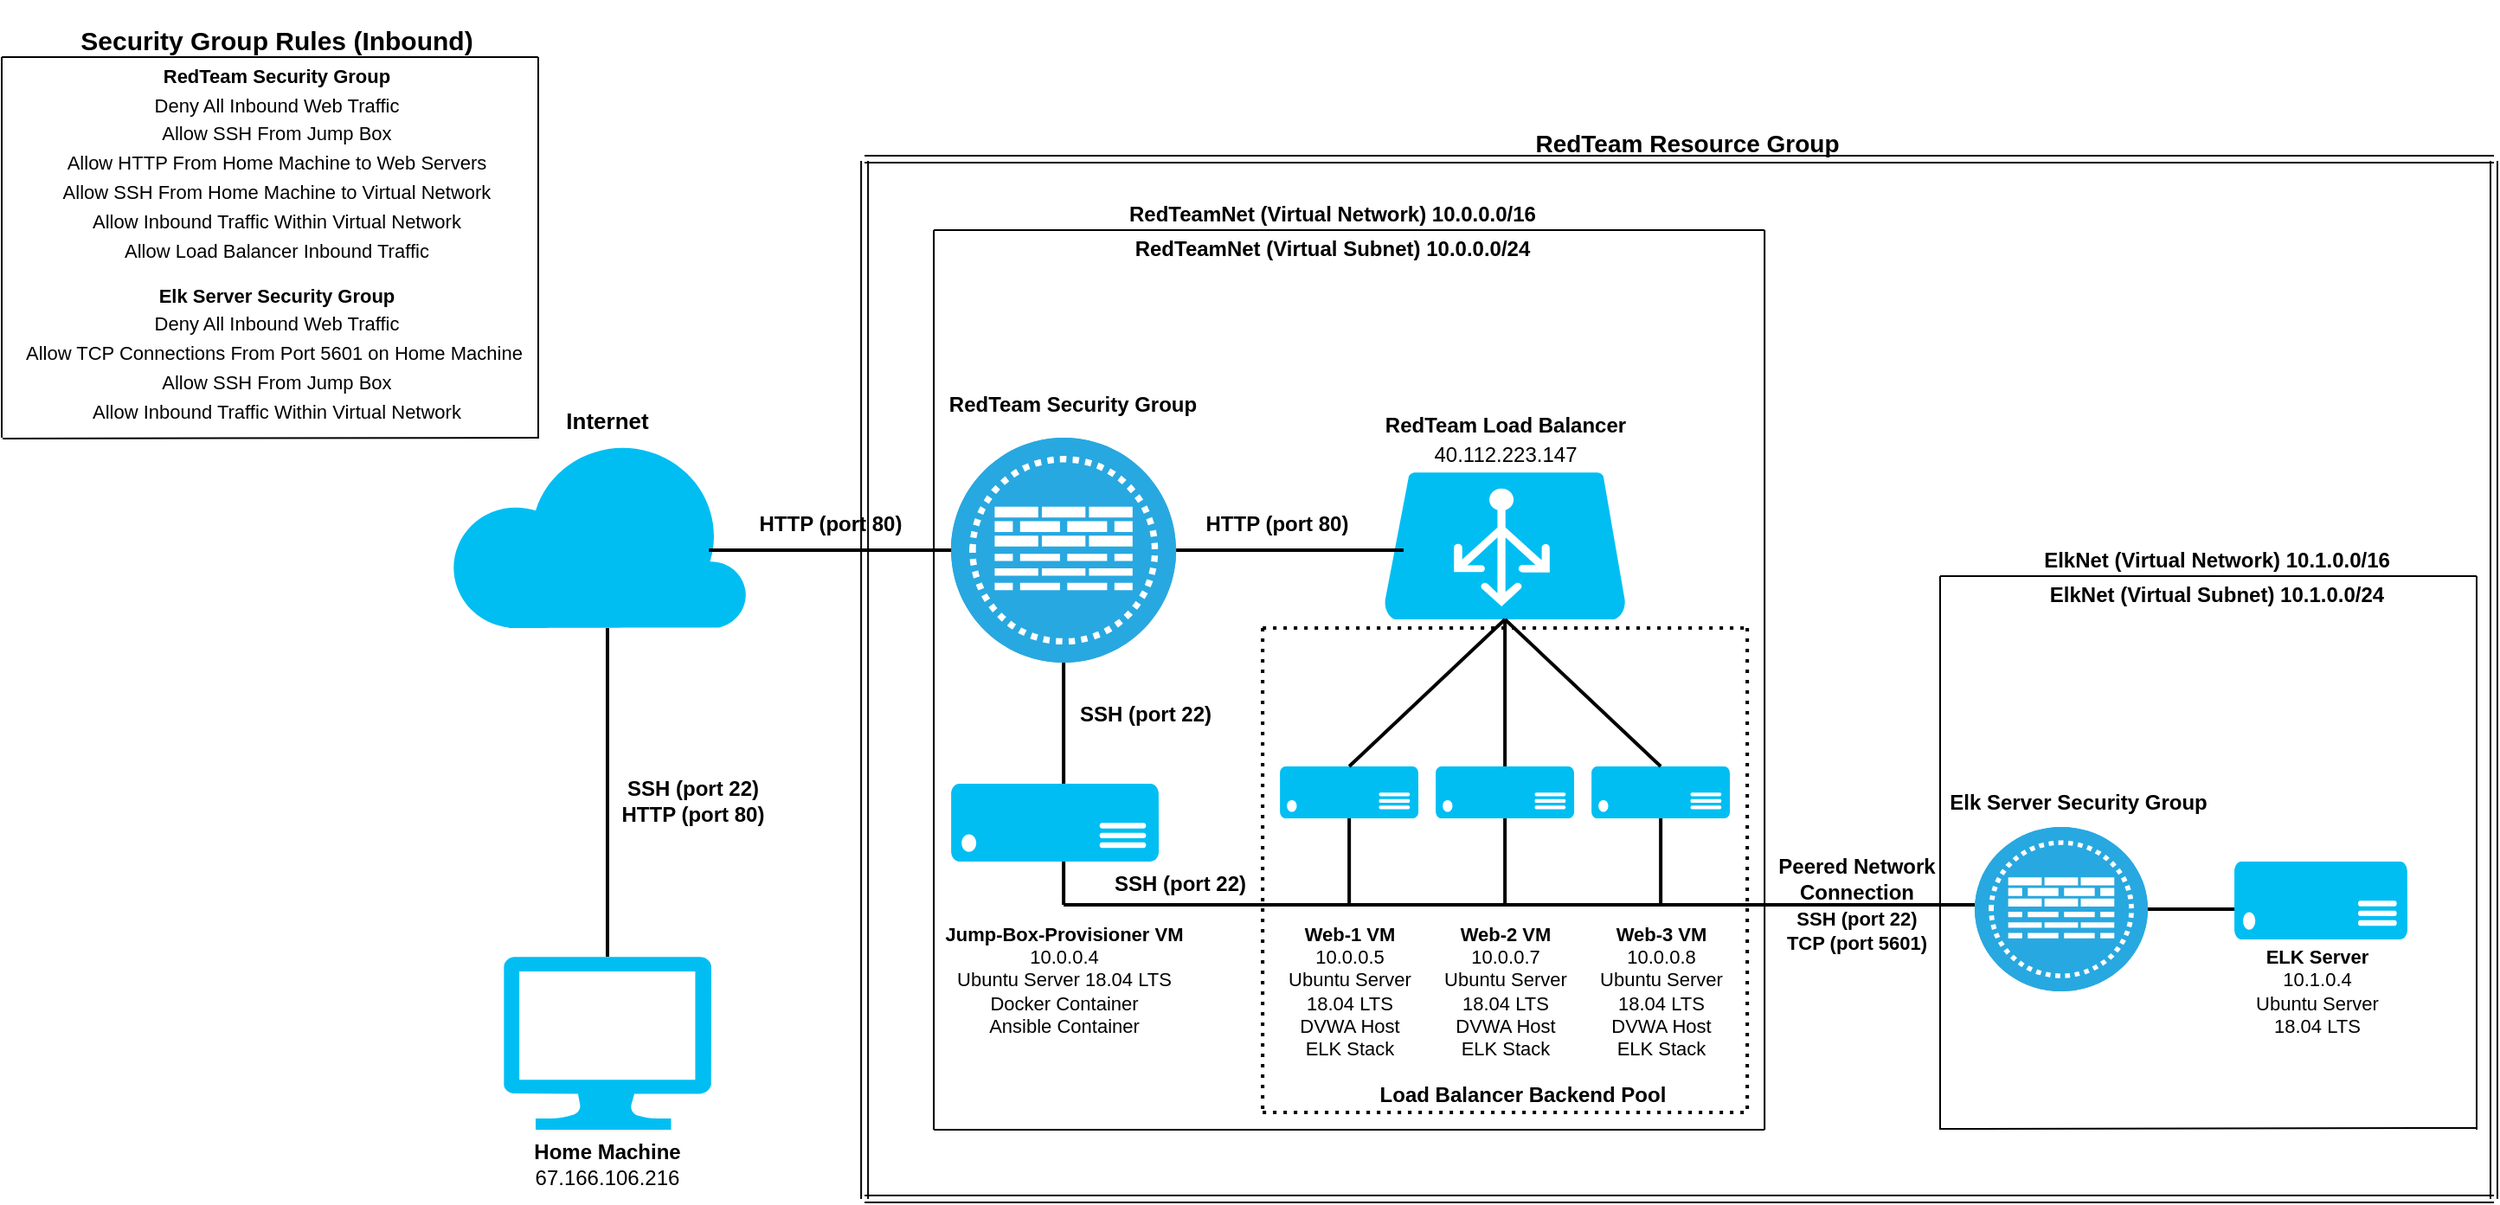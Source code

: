 <mxfile version="13.10.8" type="device"><diagram id="--_OUMKADnUEkN13MVPy" name="Page-1"><mxGraphModel dx="3022" dy="930" grid="1" gridSize="10" guides="1" tooltips="1" connect="1" arrows="1" fold="1" page="1" pageScale="1" pageWidth="1100" pageHeight="1700" math="0" shadow="0"><root><mxCell id="0"/><mxCell id="1" parent="0"/><mxCell id="L9lZO06SjJzPDwZsp29l-8" value="" style="verticalLabelPosition=bottom;html=1;verticalAlign=top;align=center;strokeColor=none;fillColor=#00BEF2;shape=mxgraph.azure.computer;pointerEvents=1;" parent="1" vertex="1"><mxGeometry x="-110" y="580" width="120" height="100" as="geometry"/></mxCell><mxCell id="L9lZO06SjJzPDwZsp29l-12" value="Internet" style="text;html=1;strokeColor=none;fillColor=none;align=center;verticalAlign=middle;whiteSpace=wrap;rounded=0;fontStyle=1;fontSize=13;" parent="1" vertex="1"><mxGeometry x="-115" y="250" width="130" height="40" as="geometry"/></mxCell><mxCell id="L9lZO06SjJzPDwZsp29l-14" value="Home Machine&lt;br style=&quot;font-size: 12px&quot;&gt;&lt;span style=&quot;font-weight: normal&quot;&gt;67.166.106.216&lt;/span&gt;" style="text;html=1;strokeColor=none;fillColor=none;align=center;verticalAlign=middle;whiteSpace=wrap;rounded=0;fontStyle=1;fontSize=12;" parent="1" vertex="1"><mxGeometry x="-115" y="680" width="130" height="40" as="geometry"/></mxCell><mxCell id="L9lZO06SjJzPDwZsp29l-16" value="" style="shape=link;html=1;fontSize=14;fontStyle=0" parent="1" edge="1"><mxGeometry width="100" relative="1" as="geometry"><mxPoint x="98.57" y="119" as="sourcePoint"/><mxPoint x="1040" y="119" as="targetPoint"/></mxGeometry></mxCell><mxCell id="L9lZO06SjJzPDwZsp29l-17" value="" style="shape=link;html=1;fontSize=14;" parent="1" edge="1"><mxGeometry width="100" relative="1" as="geometry"><mxPoint x="98.57" y="120" as="sourcePoint"/><mxPoint x="98.57" y="720" as="targetPoint"/></mxGeometry></mxCell><mxCell id="L9lZO06SjJzPDwZsp29l-18" value="" style="shape=link;html=1;fontSize=14;" parent="1" edge="1"><mxGeometry width="100" relative="1" as="geometry"><mxPoint x="1040" y="720" as="sourcePoint"/><mxPoint x="1040" y="120" as="targetPoint"/></mxGeometry></mxCell><mxCell id="L9lZO06SjJzPDwZsp29l-19" value="" style="shape=link;html=1;fontSize=14;" parent="1" edge="1"><mxGeometry width="100" relative="1" as="geometry"><mxPoint x="98.57" y="720" as="sourcePoint"/><mxPoint x="1040" y="720" as="targetPoint"/></mxGeometry></mxCell><mxCell id="L9lZO06SjJzPDwZsp29l-22" value="RedTeam Resource Group" style="text;html=1;strokeColor=none;fillColor=none;align=center;verticalAlign=middle;whiteSpace=wrap;rounded=0;fontStyle=1;fontSize=14;" parent="1" vertex="1"><mxGeometry x="463.57" y="90" width="220" height="40" as="geometry"/></mxCell><mxCell id="L9lZO06SjJzPDwZsp29l-26" value="" style="endArrow=none;html=1;fontSize=14;" parent="1" edge="1"><mxGeometry width="50" height="50" relative="1" as="geometry"><mxPoint x="138.57" y="680" as="sourcePoint"/><mxPoint x="138.57" y="160" as="targetPoint"/></mxGeometry></mxCell><mxCell id="L9lZO06SjJzPDwZsp29l-27" value="" style="endArrow=none;html=1;fontSize=14;" parent="1" edge="1"><mxGeometry width="50" height="50" relative="1" as="geometry"><mxPoint x="618.57" y="160" as="sourcePoint"/><mxPoint x="138.57" y="160" as="targetPoint"/></mxGeometry></mxCell><mxCell id="L9lZO06SjJzPDwZsp29l-28" value="" style="endArrow=none;html=1;fontSize=14;" parent="1" edge="1"><mxGeometry width="50" height="50" relative="1" as="geometry"><mxPoint x="618.57" y="680" as="sourcePoint"/><mxPoint x="618.57" y="160" as="targetPoint"/></mxGeometry></mxCell><mxCell id="L9lZO06SjJzPDwZsp29l-29" value="" style="endArrow=none;html=1;fontSize=14;" parent="1" edge="1"><mxGeometry width="50" height="50" relative="1" as="geometry"><mxPoint x="138.57" y="680" as="sourcePoint"/><mxPoint x="618.57" y="680" as="targetPoint"/></mxGeometry></mxCell><mxCell id="L9lZO06SjJzPDwZsp29l-30" value="&lt;font style=&quot;font-size: 12px&quot;&gt;RedTeamNet (Virtual Network) 10.0.0.0/16&lt;/font&gt;" style="text;html=1;strokeColor=none;fillColor=none;align=center;verticalAlign=middle;whiteSpace=wrap;rounded=0;fontStyle=1;fontSize=14;" parent="1" vertex="1"><mxGeometry x="248.57" y="130" width="240" height="40" as="geometry"/></mxCell><mxCell id="L9lZO06SjJzPDwZsp29l-31" value="&lt;font style=&quot;font-size: 12px&quot;&gt;RedTeamNet (Virtual Subnet) 10.0.0.0/24&lt;/font&gt;" style="text;html=1;strokeColor=none;fillColor=none;align=center;verticalAlign=middle;whiteSpace=wrap;rounded=0;fontStyle=1;fontSize=14;" parent="1" vertex="1"><mxGeometry x="248.57" y="150" width="240" height="40" as="geometry"/></mxCell><mxCell id="L9lZO06SjJzPDwZsp29l-32" value="" style="fillColor=#28A8E0;verticalLabelPosition=bottom;html=1;strokeColor=#ffffff;verticalAlign=top;align=center;points=[[0.145,0.145,0],[0.5,0,0],[0.855,0.145,0],[1,0.5,0],[0.855,0.855,0],[0.5,1,0],[0.145,0.855,0],[0,0.5,0]];pointerEvents=1;shape=mxgraph.cisco_safe.compositeIcon;bgIcon=ellipse;resIcon=mxgraph.cisco_safe.capability.virtual_firewall;fontSize=14;" parent="1" vertex="1"><mxGeometry x="148.57" y="280" width="130" height="130" as="geometry"/></mxCell><mxCell id="L9lZO06SjJzPDwZsp29l-33" value="&lt;font style=&quot;font-size: 12px&quot;&gt;RedTeam Security Group&lt;br&gt;&lt;/font&gt;" style="text;html=1;strokeColor=none;fillColor=none;align=center;verticalAlign=middle;whiteSpace=wrap;rounded=0;fontStyle=1;fontSize=14;" parent="1" vertex="1"><mxGeometry x="98.57" y="240" width="240" height="40" as="geometry"/></mxCell><mxCell id="L9lZO06SjJzPDwZsp29l-34" value="" style="verticalLabelPosition=bottom;html=1;verticalAlign=top;align=center;strokeColor=none;fillColor=#00BEF2;shape=mxgraph.azure.server;fontSize=14;" parent="1" vertex="1"><mxGeometry x="148.57" y="480" width="120" height="45" as="geometry"/></mxCell><mxCell id="L9lZO06SjJzPDwZsp29l-35" value="&lt;font style=&quot;font-size: 11px&quot;&gt;Jump-Box-Provisioner VM&lt;br&gt;&lt;span style=&quot;font-weight: normal&quot;&gt;10.0.0.4&lt;br&gt;Ubuntu Server 18.04 LTS&lt;br&gt;Docker Container&lt;br style=&quot;font-size: 11px&quot;&gt;Ansible Container&lt;/span&gt;&lt;br&gt;&lt;br style=&quot;font-size: 11px&quot;&gt;&lt;/font&gt;" style="text;html=1;strokeColor=none;fillColor=none;align=center;verticalAlign=middle;whiteSpace=wrap;rounded=0;fontStyle=1;fontSize=11;" parent="1" vertex="1"><mxGeometry x="93.57" y="580" width="240" height="40" as="geometry"/></mxCell><mxCell id="L9lZO06SjJzPDwZsp29l-36" value="" style="verticalLabelPosition=bottom;html=1;verticalAlign=top;align=center;strokeColor=none;fillColor=#00BEF2;shape=mxgraph.azure.azure_load_balancer;fontSize=14;" parent="1" vertex="1"><mxGeometry x="398.57" y="300" width="140" height="85" as="geometry"/></mxCell><mxCell id="L9lZO06SjJzPDwZsp29l-37" value="&lt;font&gt;&lt;span style=&quot;font-size: 12px&quot;&gt;RedTeam Load Balancer&lt;br&gt;&lt;span style=&quot;font-weight: normal&quot;&gt;40.112.223.147&lt;/span&gt;&lt;br&gt;&lt;/span&gt;&lt;/font&gt;" style="text;html=1;strokeColor=none;fillColor=none;align=center;verticalAlign=middle;whiteSpace=wrap;rounded=0;fontStyle=1;fontSize=14;" parent="1" vertex="1"><mxGeometry x="348.57" y="260" width="240" height="40" as="geometry"/></mxCell><mxCell id="L9lZO06SjJzPDwZsp29l-38" value="" style="verticalLabelPosition=bottom;html=1;verticalAlign=top;align=center;strokeColor=none;fillColor=#00BEF2;shape=mxgraph.azure.cloud;fontSize=14;" parent="1" vertex="1"><mxGeometry x="-141.43" y="280" width="172.49" height="110" as="geometry"/></mxCell><mxCell id="L9lZO06SjJzPDwZsp29l-39" value="" style="verticalLabelPosition=bottom;html=1;verticalAlign=top;align=center;strokeColor=none;fillColor=#00BEF2;shape=mxgraph.azure.server;fontSize=14;" parent="1" vertex="1"><mxGeometry x="338.57" y="470" width="80" height="30" as="geometry"/></mxCell><mxCell id="L9lZO06SjJzPDwZsp29l-40" value="" style="verticalLabelPosition=bottom;html=1;verticalAlign=top;align=center;strokeColor=none;fillColor=#00BEF2;shape=mxgraph.azure.server;fontSize=14;" parent="1" vertex="1"><mxGeometry x="428.57" y="470" width="80" height="30" as="geometry"/></mxCell><mxCell id="L9lZO06SjJzPDwZsp29l-41" value="" style="verticalLabelPosition=bottom;html=1;verticalAlign=top;align=center;strokeColor=none;fillColor=#00BEF2;shape=mxgraph.azure.server;fontSize=14;" parent="1" vertex="1"><mxGeometry x="518.57" y="470" width="80" height="30" as="geometry"/></mxCell><mxCell id="L9lZO06SjJzPDwZsp29l-43" value="" style="line;strokeWidth=2;html=1;fontSize=14;direction=south;" parent="1" vertex="1"><mxGeometry x="208.57" y="410" width="10" height="70" as="geometry"/></mxCell><mxCell id="L9lZO06SjJzPDwZsp29l-44" value="" style="line;strokeWidth=2;html=1;fontSize=14;direction=south;" parent="1" vertex="1"><mxGeometry x="208.57" y="525" width="10" height="25" as="geometry"/></mxCell><mxCell id="L9lZO06SjJzPDwZsp29l-45" value="" style="line;strokeWidth=2;html=1;fontSize=14;direction=west;" parent="1" vertex="1"><mxGeometry x="213.57" y="545" width="526.43" height="10" as="geometry"/></mxCell><mxCell id="L9lZO06SjJzPDwZsp29l-46" value="" style="line;strokeWidth=2;html=1;fontSize=14;direction=south;" parent="1" vertex="1"><mxGeometry x="373.57" y="500" width="10" height="50" as="geometry"/></mxCell><mxCell id="L9lZO06SjJzPDwZsp29l-47" value="" style="line;strokeWidth=2;html=1;fontSize=14;direction=south;" parent="1" vertex="1"><mxGeometry x="463.57" y="500" width="10" height="50" as="geometry"/></mxCell><mxCell id="L9lZO06SjJzPDwZsp29l-48" value="" style="line;strokeWidth=2;html=1;fontSize=14;direction=south;" parent="1" vertex="1"><mxGeometry x="553.57" y="500" width="10" height="50" as="geometry"/></mxCell><mxCell id="L9lZO06SjJzPDwZsp29l-50" value="&lt;font style=&quot;font-size: 11px&quot;&gt;Web-2 VM&lt;br style=&quot;font-size: 11px&quot;&gt;&lt;span style=&quot;font-weight: normal&quot;&gt;10.0.0.7&lt;br&gt;Ubuntu Server&lt;br&gt;18.04 LTS&lt;br&gt;DVWA Host&lt;br&gt;ELK Stack&lt;/span&gt;&lt;br style=&quot;font-size: 11px&quot;&gt;&lt;/font&gt;" style="text;html=1;strokeColor=none;fillColor=none;align=center;verticalAlign=middle;whiteSpace=wrap;rounded=0;fontStyle=1;fontSize=11;" parent="1" vertex="1"><mxGeometry x="428.57" y="580" width="80" height="40" as="geometry"/></mxCell><mxCell id="L9lZO06SjJzPDwZsp29l-51" value="&lt;font style=&quot;font-size: 11px&quot;&gt;Web-3 VM&lt;br style=&quot;font-size: 11px&quot;&gt;&lt;span style=&quot;font-weight: normal&quot;&gt;10.0.0.8&lt;br&gt;Ubuntu Server&lt;br&gt;18.04 LTS&lt;br&gt;DVWA Host&lt;br&gt;ELK Stack&lt;/span&gt;&lt;br style=&quot;font-size: 11px&quot;&gt;&lt;/font&gt;" style="text;html=1;strokeColor=none;fillColor=none;align=center;verticalAlign=middle;whiteSpace=wrap;rounded=0;fontStyle=1;fontSize=11;" parent="1" vertex="1"><mxGeometry x="518.57" y="580" width="80" height="40" as="geometry"/></mxCell><mxCell id="L9lZO06SjJzPDwZsp29l-53" value="" style="endArrow=none;dashed=1;html=1;fontSize=14;strokeWidth=2;dashPattern=1 2;" parent="1" edge="1"><mxGeometry width="50" height="50" relative="1" as="geometry"><mxPoint x="328.57" y="390" as="sourcePoint"/><mxPoint x="608.57" y="390" as="targetPoint"/></mxGeometry></mxCell><mxCell id="L9lZO06SjJzPDwZsp29l-54" value="" style="endArrow=none;dashed=1;html=1;fontSize=14;strokeWidth=2;dashPattern=1 2;" parent="1" edge="1"><mxGeometry width="50" height="50" relative="1" as="geometry"><mxPoint x="328.57" y="390" as="sourcePoint"/><mxPoint x="328.57" y="670" as="targetPoint"/></mxGeometry></mxCell><mxCell id="L9lZO06SjJzPDwZsp29l-56" value="" style="endArrow=none;dashed=1;html=1;fontSize=14;strokeWidth=2;dashPattern=1 2;" parent="1" edge="1"><mxGeometry width="50" height="50" relative="1" as="geometry"><mxPoint x="608.57" y="390" as="sourcePoint"/><mxPoint x="608.57" y="670" as="targetPoint"/></mxGeometry></mxCell><mxCell id="L9lZO06SjJzPDwZsp29l-57" value="" style="endArrow=none;dashed=1;html=1;fontSize=14;strokeWidth=2;dashPattern=1 2;" parent="1" edge="1"><mxGeometry width="50" height="50" relative="1" as="geometry"><mxPoint x="328.57" y="670" as="sourcePoint"/><mxPoint x="608.57" y="670" as="targetPoint"/></mxGeometry></mxCell><mxCell id="L9lZO06SjJzPDwZsp29l-58" value="&lt;font style=&quot;font-size: 12px;&quot;&gt;Load Balancer Backend Pool&lt;/font&gt;" style="text;html=1;strokeColor=none;fillColor=none;align=center;verticalAlign=middle;whiteSpace=wrap;rounded=0;fontStyle=1;fontSize=12;" parent="1" vertex="1"><mxGeometry x="358.57" y="640" width="240" height="40" as="geometry"/></mxCell><mxCell id="L9lZO06SjJzPDwZsp29l-61" value="" style="line;strokeWidth=2;direction=south;html=1;fontSize=14;" parent="1" vertex="1"><mxGeometry x="463.57" y="385" width="10" height="85" as="geometry"/></mxCell><mxCell id="L9lZO06SjJzPDwZsp29l-63" value="" style="endArrow=none;html=1;fontSize=14;exitX=0.5;exitY=0;exitDx=0;exitDy=0;exitPerimeter=0;strokeWidth=2;entryX=0;entryY=0.5;entryDx=0;entryDy=0;entryPerimeter=0;" parent="1" source="L9lZO06SjJzPDwZsp29l-41" target="L9lZO06SjJzPDwZsp29l-61" edge="1"><mxGeometry width="50" height="50" relative="1" as="geometry"><mxPoint x="381.61" y="477" as="sourcePoint"/><mxPoint x="468.57" y="395" as="targetPoint"/><Array as="points"/></mxGeometry></mxCell><mxCell id="L9lZO06SjJzPDwZsp29l-64" value="" style="endArrow=none;html=1;fontSize=14;exitX=0.5;exitY=0;exitDx=0;exitDy=0;exitPerimeter=0;strokeWidth=2;entryX=0;entryY=0.5;entryDx=0;entryDy=0;entryPerimeter=0;" parent="1" source="L9lZO06SjJzPDwZsp29l-39" target="L9lZO06SjJzPDwZsp29l-61" edge="1"><mxGeometry width="50" height="50" relative="1" as="geometry"><mxPoint x="568.57" y="480" as="sourcePoint"/><mxPoint x="478.57" y="395" as="targetPoint"/><Array as="points"/></mxGeometry></mxCell><mxCell id="L9lZO06SjJzPDwZsp29l-65" value="" style="line;strokeWidth=2;direction=south;html=1;fontSize=14;" parent="1" vertex="1"><mxGeometry x="-55" y="390" width="10" height="190" as="geometry"/></mxCell><mxCell id="L9lZO06SjJzPDwZsp29l-66" value="" style="line;strokeWidth=2;html=1;fontSize=14;direction=west;" parent="1" vertex="1"><mxGeometry x="8.57" y="340" width="140" height="10" as="geometry"/></mxCell><mxCell id="L9lZO06SjJzPDwZsp29l-67" value="" style="line;strokeWidth=2;html=1;fontSize=14;direction=west;" parent="1" vertex="1"><mxGeometry x="278.57" y="340" width="131.43" height="10" as="geometry"/></mxCell><mxCell id="L9lZO06SjJzPDwZsp29l-69" value="&lt;font style=&quot;font-size: 12px;&quot;&gt;SSH &lt;/font&gt;&lt;font style=&quot;font-size: 12px;&quot;&gt;&lt;font style=&quot;font-size: 12px;&quot;&gt;(port 22)&lt;/font&gt;&lt;br style=&quot;font-size: 12px;&quot;&gt;&lt;span style=&quot;font-size: 12px;&quot;&gt;HTTP (port 80)&lt;/span&gt;&lt;br style=&quot;font-size: 12px;&quot;&gt;&lt;/font&gt;" style="text;html=1;strokeColor=none;fillColor=none;align=center;verticalAlign=middle;whiteSpace=wrap;rounded=0;fontStyle=1;fontSize=12;" parent="1" vertex="1"><mxGeometry x="-50" y="470" width="98.57" height="40" as="geometry"/></mxCell><mxCell id="L9lZO06SjJzPDwZsp29l-70" value="&lt;font style=&quot;font-size: 12px;&quot;&gt;&lt;span style=&quot;font-size: 12px;&quot;&gt;HTTP (port 80)&lt;/span&gt;&lt;br style=&quot;font-size: 12px;&quot;&gt;&lt;/font&gt;" style="text;html=1;strokeColor=none;fillColor=none;align=center;verticalAlign=middle;whiteSpace=wrap;rounded=0;fontStyle=1;fontSize=12;" parent="1" vertex="1"><mxGeometry x="285" y="310" width="103.57" height="40" as="geometry"/></mxCell><mxCell id="L9lZO06SjJzPDwZsp29l-71" value="&lt;font style=&quot;font-size: 12px;&quot;&gt;&lt;span style=&quot;font-size: 12px;&quot;&gt;SSH (port 22)&lt;/span&gt;&lt;br style=&quot;font-size: 12px;&quot;&gt;&lt;/font&gt;" style="text;html=1;strokeColor=none;fillColor=none;align=center;verticalAlign=middle;whiteSpace=wrap;rounded=0;fontStyle=1;fontSize=12;" parent="1" vertex="1"><mxGeometry x="208.57" y="420" width="103.57" height="40" as="geometry"/></mxCell><mxCell id="L9lZO06SjJzPDwZsp29l-72" value="&lt;font style=&quot;font-size: 12px;&quot;&gt;&lt;span style=&quot;font-size: 12px;&quot;&gt;SSH (port 22)&lt;/span&gt;&lt;br style=&quot;font-size: 12px;&quot;&gt;&lt;/font&gt;" style="text;html=1;strokeColor=none;fillColor=none;align=center;verticalAlign=middle;whiteSpace=wrap;rounded=0;fontStyle=1;fontSize=12;" parent="1" vertex="1"><mxGeometry x="228.57" y="517.5" width="103.57" height="40" as="geometry"/></mxCell><mxCell id="MLCgyGr1MvPTLq2GEp0L-1" value="&lt;font style=&quot;font-size: 12px;&quot;&gt;&lt;span style=&quot;font-size: 12px;&quot;&gt;HTTP (port 80)&lt;/span&gt;&lt;br style=&quot;font-size: 12px;&quot;&gt;&lt;/font&gt;" style="text;html=1;strokeColor=none;fillColor=none;align=center;verticalAlign=middle;whiteSpace=wrap;rounded=0;fontStyle=1;fontSize=12;" parent="1" vertex="1"><mxGeometry x="24.82" y="310" width="107.5" height="40" as="geometry"/></mxCell><mxCell id="b4_I_7kv569pXMu1gsIa-6" value="&lt;font style=&quot;font-size: 11px&quot;&gt;Web-1 VM&lt;br style=&quot;font-size: 11px&quot;&gt;&lt;span style=&quot;font-weight: normal&quot;&gt;10.0.0.5&lt;br&gt;Ubuntu Server&lt;br&gt;18.04 LTS&lt;br&gt;DVWA Host&lt;br&gt;ELK Stack&lt;/span&gt;&lt;br style=&quot;font-size: 11px&quot;&gt;&lt;/font&gt;" style="text;html=1;strokeColor=none;fillColor=none;align=center;verticalAlign=middle;whiteSpace=wrap;rounded=0;fontStyle=1;fontSize=11;" parent="1" vertex="1"><mxGeometry x="338.57" y="580" width="80" height="40" as="geometry"/></mxCell><mxCell id="b4_I_7kv569pXMu1gsIa-12" value="&lt;font style=&quot;font-size: 11px&quot;&gt;&lt;font style=&quot;font-size: 11px&quot;&gt;&lt;br&gt;&lt;br&gt;RedTeam Security Group&lt;br&gt;&lt;span style=&quot;font-weight: normal&quot;&gt;Deny All Inbound Web Traffic&lt;/span&gt;&lt;br&gt;&lt;span style=&quot;font-weight: normal&quot;&gt;Allow SSH From Jump Box&lt;/span&gt;&lt;br&gt;&lt;span style=&quot;font-weight: normal&quot;&gt;Allow HTTP From Home Machine to Web Servers&lt;/span&gt;&lt;br&gt;&lt;span style=&quot;font-weight: normal&quot;&gt;Allow SSH From Home Machine to Virtual Network&lt;/span&gt;&lt;br&gt;&lt;span style=&quot;font-weight: normal&quot;&gt;Allow Inbound Traffic Within Virtual Network&lt;/span&gt;&lt;br&gt;&lt;span style=&quot;font-weight: normal&quot;&gt;Allow Load Balancer Inbound Traffic&lt;/span&gt;&lt;br&gt;&lt;br&gt;&lt;/font&gt;&lt;br&gt;&lt;/font&gt;" style="text;html=1;strokeColor=none;fillColor=none;align=center;verticalAlign=middle;whiteSpace=wrap;rounded=0;fontStyle=1;fontSize=14;" parent="1" vertex="1"><mxGeometry x="-371" y="100" width="260" height="40" as="geometry"/></mxCell><mxCell id="LckydHTLHgP9M0Q8lPdr-1" value="" style="verticalLabelPosition=bottom;html=1;verticalAlign=top;align=center;strokeColor=none;fillColor=#00BEF2;shape=mxgraph.azure.server;fontSize=14;" vertex="1" parent="1"><mxGeometry x="890.02" y="525" width="99.99" height="45" as="geometry"/></mxCell><mxCell id="LckydHTLHgP9M0Q8lPdr-2" value="&lt;font style=&quot;font-size: 11px&quot;&gt;&lt;span style=&quot;font-size: 11px&quot;&gt;ELK Server&lt;br style=&quot;font-size: 11px&quot;&gt;&lt;/span&gt;&lt;span style=&quot;font-weight: normal&quot;&gt;10.1.0.4&lt;br style=&quot;font-size: 11px&quot;&gt;Ubuntu Server&lt;br style=&quot;font-size: 11px&quot;&gt;18.04 LTS&lt;/span&gt;&lt;br style=&quot;font-size: 11px&quot;&gt;&lt;/font&gt;" style="text;html=1;strokeColor=none;fillColor=none;align=center;verticalAlign=middle;whiteSpace=wrap;rounded=0;fontStyle=1;fontSize=11;" vertex="1" parent="1"><mxGeometry x="886.44" y="580" width="103.57" height="40" as="geometry"/></mxCell><mxCell id="LckydHTLHgP9M0Q8lPdr-4" value="" style="endArrow=none;html=1;fontSize=14;" edge="1" parent="1"><mxGeometry width="50" height="50" relative="1" as="geometry"><mxPoint x="1030" y="679" as="sourcePoint"/><mxPoint x="720" y="679.5" as="targetPoint"/></mxGeometry></mxCell><mxCell id="LckydHTLHgP9M0Q8lPdr-5" value="" style="endArrow=none;html=1;fontSize=14;" edge="1" parent="1"><mxGeometry width="50" height="50" relative="1" as="geometry"><mxPoint x="720" y="680" as="sourcePoint"/><mxPoint x="720" y="360" as="targetPoint"/></mxGeometry></mxCell><mxCell id="LckydHTLHgP9M0Q8lPdr-6" value="" style="endArrow=none;html=1;fontSize=14;" edge="1" parent="1"><mxGeometry width="50" height="50" relative="1" as="geometry"><mxPoint x="1030" y="680" as="sourcePoint"/><mxPoint x="1030" y="360" as="targetPoint"/></mxGeometry></mxCell><mxCell id="LckydHTLHgP9M0Q8lPdr-10" value="" style="fillColor=#28A8E0;verticalLabelPosition=bottom;html=1;strokeColor=#ffffff;verticalAlign=top;align=center;points=[[0.145,0.145,0],[0.5,0,0],[0.855,0.145,0],[1,0.5,0],[0.855,0.855,0],[0.5,1,0],[0.145,0.855,0],[0,0.5,0]];pointerEvents=1;shape=mxgraph.cisco_safe.compositeIcon;bgIcon=ellipse;resIcon=mxgraph.cisco_safe.capability.virtual_firewall;fontSize=14;" vertex="1" parent="1"><mxGeometry x="740" y="505" width="100" height="95" as="geometry"/></mxCell><mxCell id="LckydHTLHgP9M0Q8lPdr-11" value="&lt;font style=&quot;font-size: 12px&quot;&gt;ElkNet (Virtual Network) 10.1.0.0/16&lt;/font&gt;" style="text;html=1;strokeColor=none;fillColor=none;align=center;verticalAlign=middle;whiteSpace=wrap;rounded=0;fontStyle=1;fontSize=14;" vertex="1" parent="1"><mxGeometry x="760" y="330" width="240" height="40" as="geometry"/></mxCell><mxCell id="LckydHTLHgP9M0Q8lPdr-12" value="&lt;font style=&quot;font-size: 12px&quot;&gt;ElkNet (Virtual Subnet) 10.1.0.0/24&lt;/font&gt;" style="text;html=1;strokeColor=none;fillColor=none;align=center;verticalAlign=middle;whiteSpace=wrap;rounded=0;fontStyle=1;fontSize=14;" vertex="1" parent="1"><mxGeometry x="760" y="350" width="240" height="40" as="geometry"/></mxCell><mxCell id="LckydHTLHgP9M0Q8lPdr-14" value="" style="endArrow=none;html=1;fontSize=14;" edge="1" parent="1"><mxGeometry width="50" height="50" relative="1" as="geometry"><mxPoint x="1030" y="360" as="sourcePoint"/><mxPoint x="720" y="360" as="targetPoint"/></mxGeometry></mxCell><mxCell id="LckydHTLHgP9M0Q8lPdr-22" value="&lt;font style=&quot;font-size: 12px&quot;&gt;Elk Server Security Group&lt;br&gt;&lt;/font&gt;" style="text;html=1;strokeColor=none;fillColor=none;align=center;verticalAlign=middle;whiteSpace=wrap;rounded=0;fontStyle=1;fontSize=14;" vertex="1" parent="1"><mxGeometry x="680" y="470" width="240" height="40" as="geometry"/></mxCell><mxCell id="LckydHTLHgP9M0Q8lPdr-23" value="&lt;font style=&quot;font-size: 11px&quot;&gt;&lt;span style=&quot;font-size: 11px&quot;&gt;SSH (port 22)&lt;br&gt;&lt;/span&gt;TCP (port 5601)&lt;br style=&quot;font-size: 11px&quot;&gt;&lt;/font&gt;" style="text;html=1;strokeColor=none;fillColor=none;align=center;verticalAlign=middle;whiteSpace=wrap;rounded=0;fontStyle=1;fontSize=11;" vertex="1" parent="1"><mxGeometry x="620" y="545" width="103.57" height="40" as="geometry"/></mxCell><mxCell id="LckydHTLHgP9M0Q8lPdr-24" value="&lt;font style=&quot;font-size: 12px&quot;&gt;&lt;span style=&quot;font-size: 12px&quot;&gt;Peered Network&lt;br&gt;&lt;/span&gt;Connection&lt;br style=&quot;font-size: 12px&quot;&gt;&lt;/font&gt;" style="text;html=1;strokeColor=none;fillColor=none;align=center;verticalAlign=middle;whiteSpace=wrap;rounded=0;fontStyle=1;fontSize=12;" vertex="1" parent="1"><mxGeometry x="620" y="515" width="103.57" height="40" as="geometry"/></mxCell><mxCell id="LckydHTLHgP9M0Q8lPdr-27" value="&lt;font style=&quot;font-size: 15px&quot;&gt;Security Group Rules (Inbound)&lt;br style=&quot;font-size: 15px&quot;&gt;&lt;/font&gt;" style="text;html=1;strokeColor=none;fillColor=none;align=center;verticalAlign=middle;whiteSpace=wrap;rounded=0;fontStyle=1;fontSize=15;" vertex="1" parent="1"><mxGeometry x="-361" y="30" width="240" height="40" as="geometry"/></mxCell><mxCell id="LckydHTLHgP9M0Q8lPdr-28" value="&lt;font style=&quot;font-size: 11px&quot;&gt;&lt;font style=&quot;font-size: 11px&quot;&gt;&lt;br&gt;&lt;br&gt;Elk Server Security Group&lt;br&gt;&lt;span style=&quot;font-weight: normal&quot;&gt;Deny All Inbound Web Traffic&lt;br&gt;&lt;/span&gt;&lt;span style=&quot;font-weight: normal&quot;&gt;Allow TCP Connections From Port 5601 on Home Machine&amp;nbsp;&lt;/span&gt;&lt;br&gt;&lt;span style=&quot;font-weight: normal&quot;&gt;Allow SSH From Jump Box&lt;/span&gt;&lt;br&gt;&lt;span style=&quot;font-weight: normal&quot;&gt;Allow Inbound Traffic Within Virtual Network&lt;/span&gt;&lt;br&gt;&lt;br&gt;&lt;/font&gt;&lt;br&gt;&lt;/font&gt;" style="text;html=1;strokeColor=none;fillColor=none;align=center;verticalAlign=middle;whiteSpace=wrap;rounded=0;fontStyle=1;fontSize=14;" vertex="1" parent="1"><mxGeometry x="-391" y="210" width="300" height="40" as="geometry"/></mxCell><mxCell id="LckydHTLHgP9M0Q8lPdr-30" value="" style="line;strokeWidth=2;html=1;fontSize=14;direction=west;" vertex="1" parent="1"><mxGeometry x="840" y="547.5" width="50.02" height="10" as="geometry"/></mxCell><mxCell id="LckydHTLHgP9M0Q8lPdr-32" value="" style="endArrow=none;html=1;fontSize=14;" edge="1" parent="1"><mxGeometry width="50" height="50" relative="1" as="geometry"><mxPoint x="-89.5" y="280" as="sourcePoint"/><mxPoint x="-399.5" y="280.5" as="targetPoint"/></mxGeometry></mxCell><mxCell id="LckydHTLHgP9M0Q8lPdr-33" value="" style="endArrow=none;html=1;fontSize=14;" edge="1" parent="1"><mxGeometry width="50" height="50" relative="1" as="geometry"><mxPoint x="-400" y="280" as="sourcePoint"/><mxPoint x="-400" y="60" as="targetPoint"/></mxGeometry></mxCell><mxCell id="LckydHTLHgP9M0Q8lPdr-34" value="" style="endArrow=none;html=1;fontSize=14;" edge="1" parent="1"><mxGeometry width="50" height="50" relative="1" as="geometry"><mxPoint x="-90" y="280" as="sourcePoint"/><mxPoint x="-90" y="60" as="targetPoint"/></mxGeometry></mxCell><mxCell id="LckydHTLHgP9M0Q8lPdr-35" value="" style="endArrow=none;html=1;fontSize=14;" edge="1" parent="1"><mxGeometry width="50" height="50" relative="1" as="geometry"><mxPoint x="-90" y="60" as="sourcePoint"/><mxPoint x="-400" y="60" as="targetPoint"/></mxGeometry></mxCell></root></mxGraphModel></diagram></mxfile>